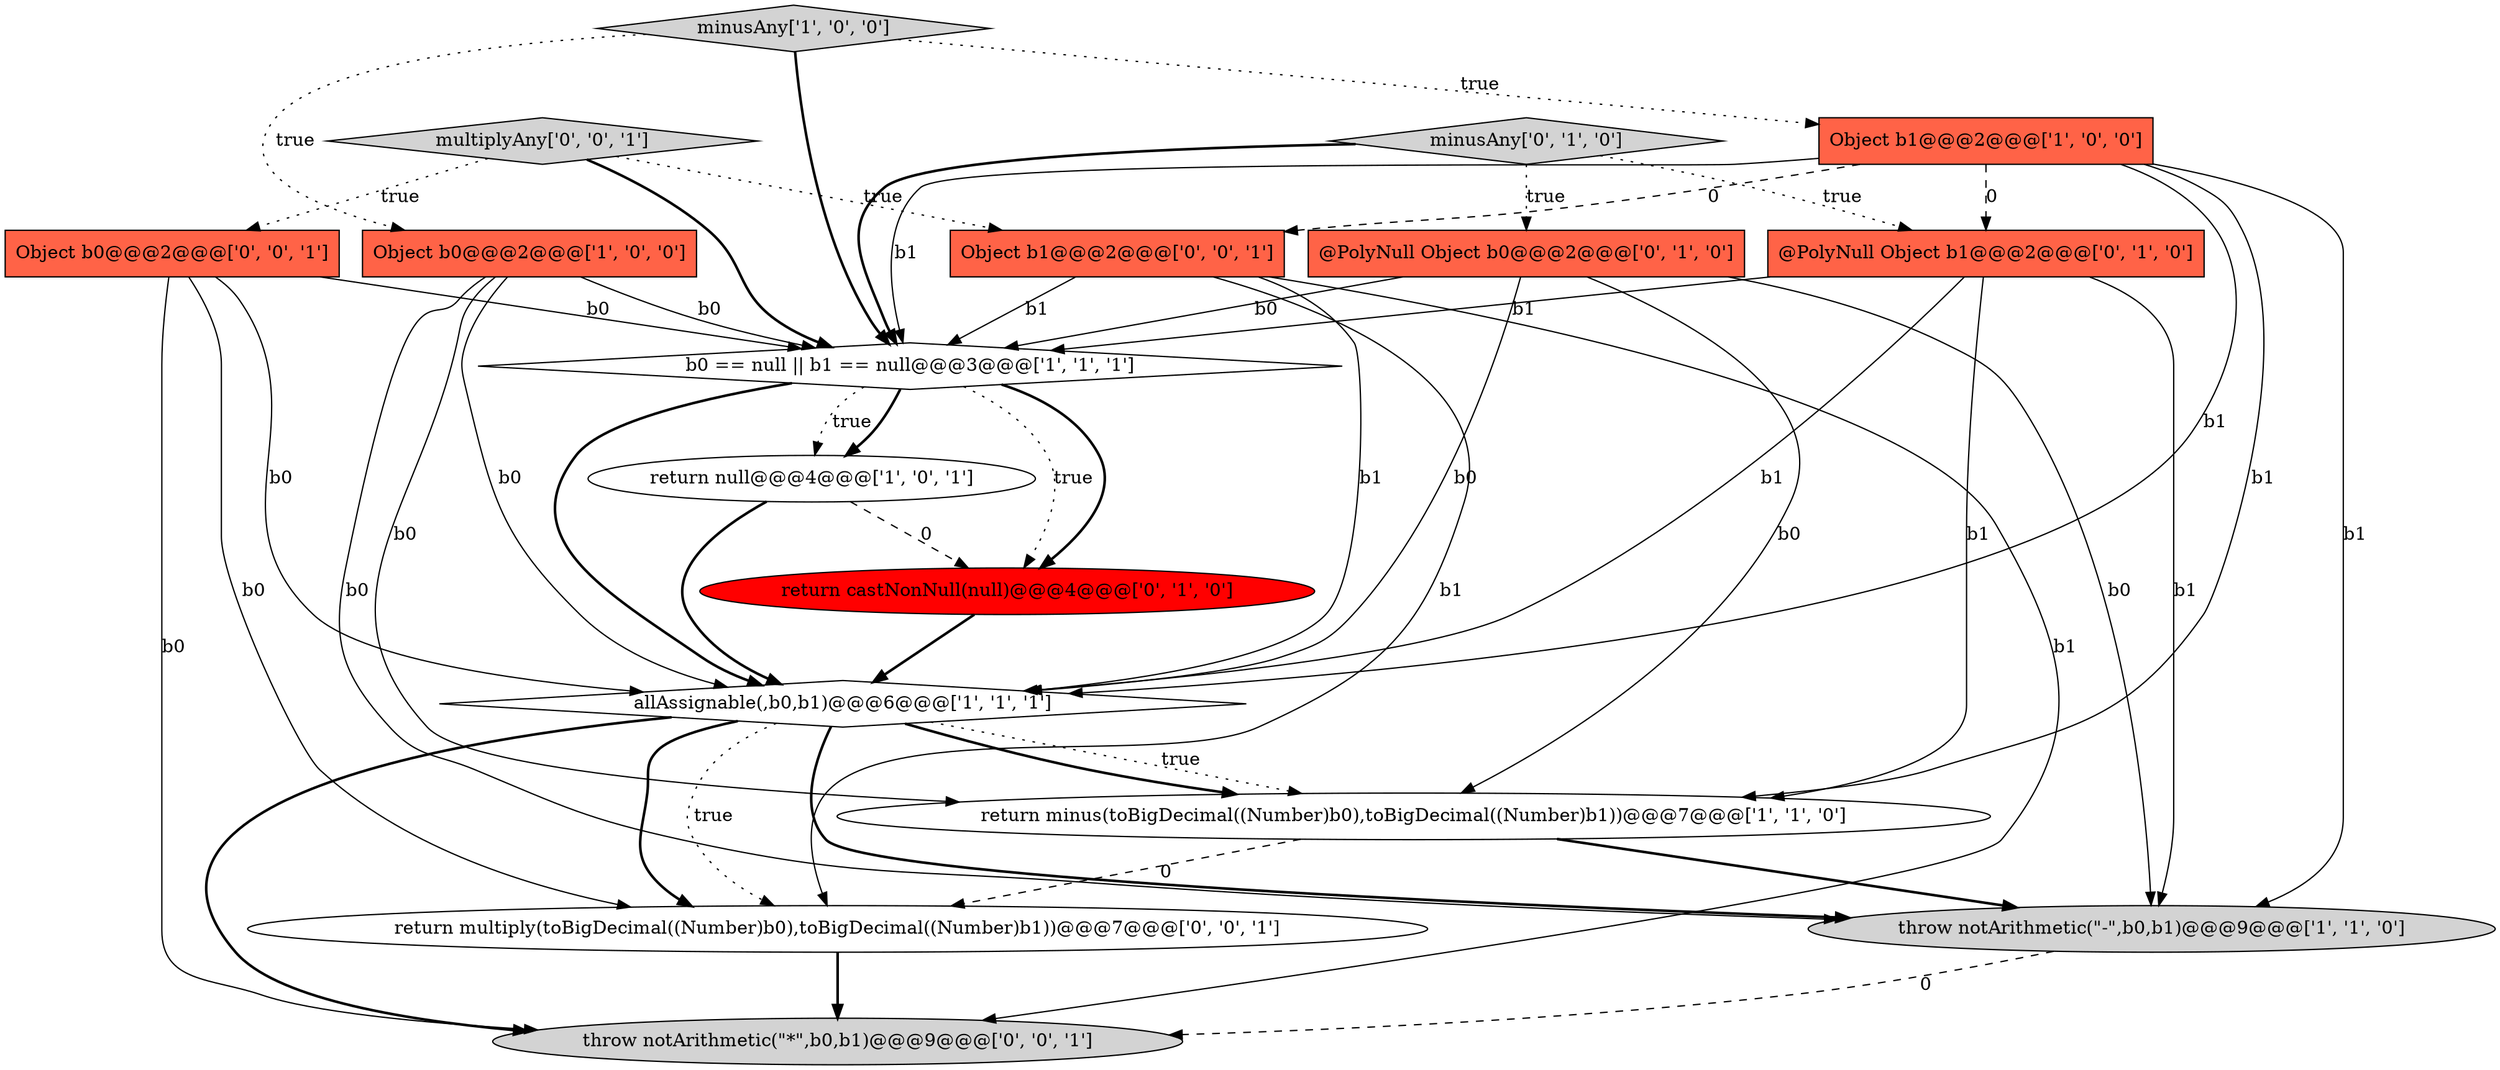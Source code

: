 digraph {
7 [style = filled, label = "return null@@@4@@@['1', '0', '1']", fillcolor = white, shape = ellipse image = "AAA0AAABBB1BBB"];
0 [style = filled, label = "Object b0@@@2@@@['1', '0', '0']", fillcolor = tomato, shape = box image = "AAA0AAABBB1BBB"];
11 [style = filled, label = "minusAny['0', '1', '0']", fillcolor = lightgray, shape = diamond image = "AAA0AAABBB2BBB"];
16 [style = filled, label = "multiplyAny['0', '0', '1']", fillcolor = lightgray, shape = diamond image = "AAA0AAABBB3BBB"];
15 [style = filled, label = "throw notArithmetic(\"*\",b0,b1)@@@9@@@['0', '0', '1']", fillcolor = lightgray, shape = ellipse image = "AAA0AAABBB3BBB"];
14 [style = filled, label = "Object b1@@@2@@@['0', '0', '1']", fillcolor = tomato, shape = box image = "AAA0AAABBB3BBB"];
10 [style = filled, label = "@PolyNull Object b1@@@2@@@['0', '1', '0']", fillcolor = tomato, shape = box image = "AAA1AAABBB2BBB"];
9 [style = filled, label = "return castNonNull(null)@@@4@@@['0', '1', '0']", fillcolor = red, shape = ellipse image = "AAA1AAABBB2BBB"];
3 [style = filled, label = "b0 == null || b1 == null@@@3@@@['1', '1', '1']", fillcolor = white, shape = diamond image = "AAA0AAABBB1BBB"];
2 [style = filled, label = "minusAny['1', '0', '0']", fillcolor = lightgray, shape = diamond image = "AAA0AAABBB1BBB"];
13 [style = filled, label = "return multiply(toBigDecimal((Number)b0),toBigDecimal((Number)b1))@@@7@@@['0', '0', '1']", fillcolor = white, shape = ellipse image = "AAA0AAABBB3BBB"];
4 [style = filled, label = "allAssignable(,b0,b1)@@@6@@@['1', '1', '1']", fillcolor = white, shape = diamond image = "AAA0AAABBB1BBB"];
5 [style = filled, label = "throw notArithmetic(\"-\",b0,b1)@@@9@@@['1', '1', '0']", fillcolor = lightgray, shape = ellipse image = "AAA0AAABBB1BBB"];
1 [style = filled, label = "return minus(toBigDecimal((Number)b0),toBigDecimal((Number)b1))@@@7@@@['1', '1', '0']", fillcolor = white, shape = ellipse image = "AAA0AAABBB1BBB"];
12 [style = filled, label = "Object b0@@@2@@@['0', '0', '1']", fillcolor = tomato, shape = box image = "AAA0AAABBB3BBB"];
6 [style = filled, label = "Object b1@@@2@@@['1', '0', '0']", fillcolor = tomato, shape = box image = "AAA1AAABBB1BBB"];
8 [style = filled, label = "@PolyNull Object b0@@@2@@@['0', '1', '0']", fillcolor = tomato, shape = box image = "AAA0AAABBB2BBB"];
1->5 [style = bold, label=""];
16->3 [style = bold, label=""];
3->7 [style = dotted, label="true"];
2->0 [style = dotted, label="true"];
16->12 [style = dotted, label="true"];
14->3 [style = solid, label="b1"];
6->1 [style = solid, label="b1"];
6->4 [style = solid, label="b1"];
4->1 [style = dotted, label="true"];
12->13 [style = solid, label="b0"];
0->1 [style = solid, label="b0"];
6->3 [style = solid, label="b1"];
11->10 [style = dotted, label="true"];
2->3 [style = bold, label=""];
14->15 [style = solid, label="b1"];
9->4 [style = bold, label=""];
4->13 [style = bold, label=""];
4->15 [style = bold, label=""];
0->4 [style = solid, label="b0"];
7->4 [style = bold, label=""];
3->9 [style = dotted, label="true"];
6->14 [style = dashed, label="0"];
12->3 [style = solid, label="b0"];
14->4 [style = solid, label="b1"];
3->4 [style = bold, label=""];
6->5 [style = solid, label="b1"];
12->15 [style = solid, label="b0"];
8->4 [style = solid, label="b0"];
0->5 [style = solid, label="b0"];
6->10 [style = dashed, label="0"];
10->4 [style = solid, label="b1"];
1->13 [style = dashed, label="0"];
3->9 [style = bold, label=""];
4->13 [style = dotted, label="true"];
10->3 [style = solid, label="b1"];
10->5 [style = solid, label="b1"];
8->1 [style = solid, label="b0"];
3->7 [style = bold, label=""];
11->3 [style = bold, label=""];
2->6 [style = dotted, label="true"];
7->9 [style = dashed, label="0"];
16->14 [style = dotted, label="true"];
14->13 [style = solid, label="b1"];
11->8 [style = dotted, label="true"];
12->4 [style = solid, label="b0"];
4->1 [style = bold, label=""];
13->15 [style = bold, label=""];
0->3 [style = solid, label="b0"];
5->15 [style = dashed, label="0"];
4->5 [style = bold, label=""];
8->5 [style = solid, label="b0"];
10->1 [style = solid, label="b1"];
8->3 [style = solid, label="b0"];
}
